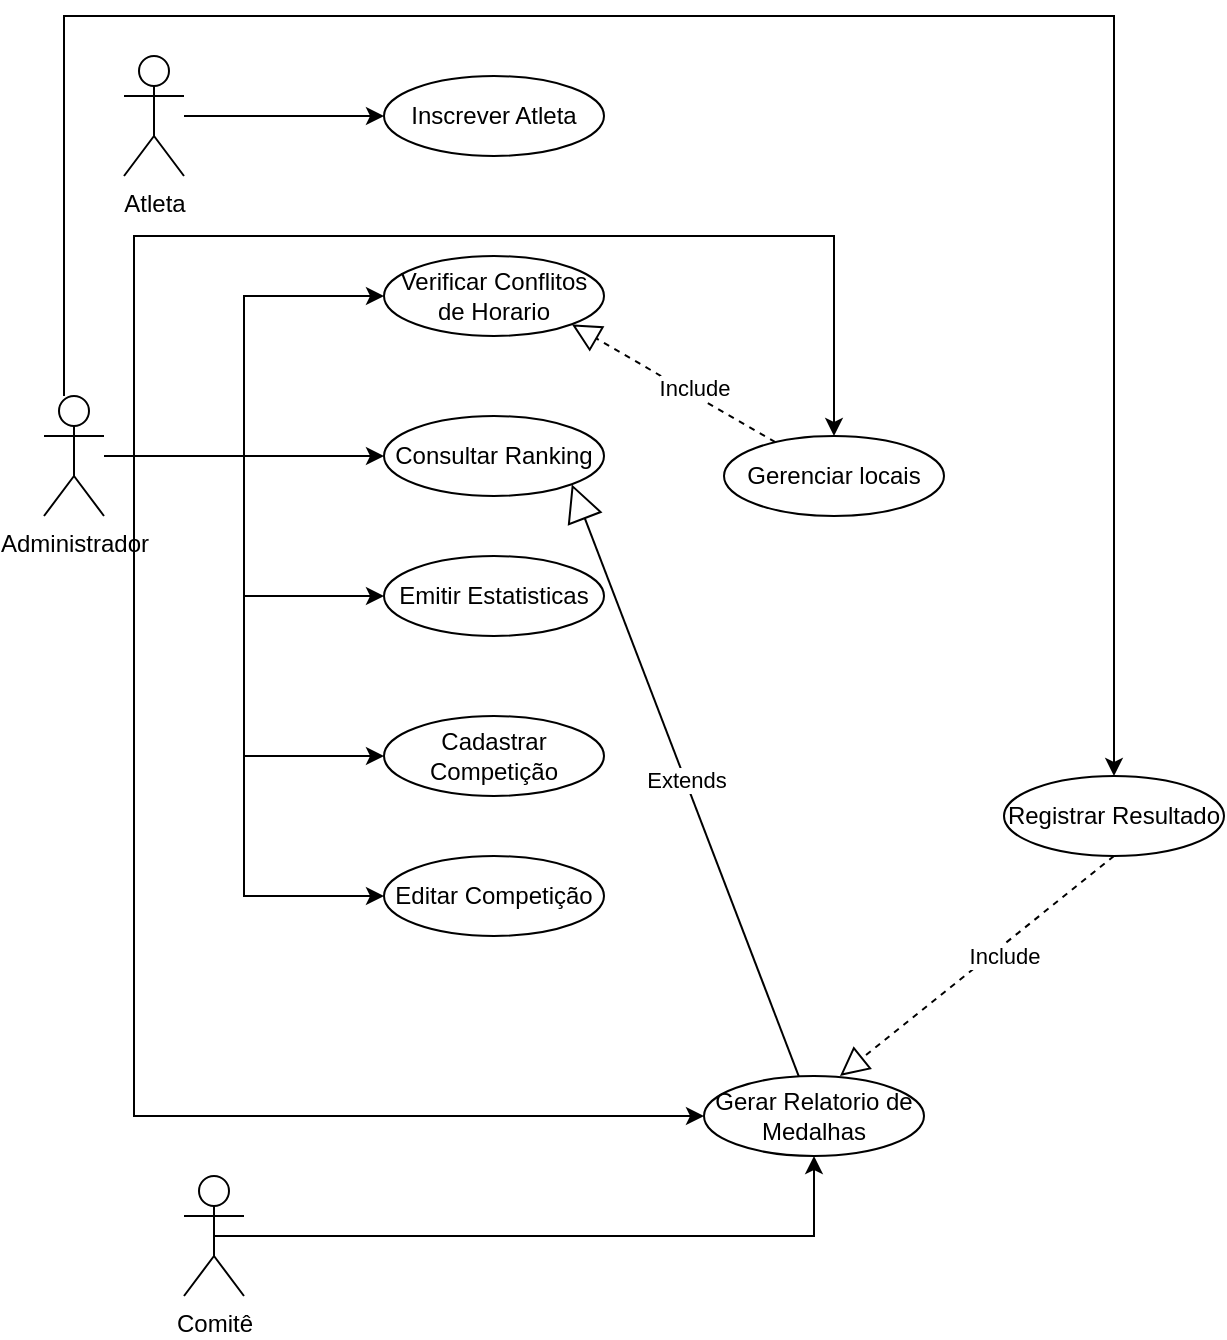 <mxfile version="28.2.4" pages="2">
  <diagram name="Página-1" id="vTpLMowqVWPcwkwb91qm">
    <mxGraphModel dx="695" dy="756" grid="1" gridSize="10" guides="1" tooltips="1" connect="1" arrows="1" fold="1" page="1" pageScale="1" pageWidth="827" pageHeight="1169" math="0" shadow="0">
      <root>
        <mxCell id="0" />
        <mxCell id="1" parent="0" />
        <mxCell id="RYSF5wg6l-NkyFcAEL5K-18" style="edgeStyle=orthogonalEdgeStyle;rounded=0;orthogonalLoop=1;jettySize=auto;html=1;" edge="1" parent="1" source="RYSF5wg6l-NkyFcAEL5K-1" target="RYSF5wg6l-NkyFcAEL5K-9">
          <mxGeometry relative="1" as="geometry" />
        </mxCell>
        <mxCell id="RYSF5wg6l-NkyFcAEL5K-1" value="Atleta" style="shape=umlActor;verticalLabelPosition=bottom;verticalAlign=top;html=1;outlineConnect=0;" vertex="1" parent="1">
          <mxGeometry x="100" y="110" width="30" height="60" as="geometry" />
        </mxCell>
        <mxCell id="RYSF5wg6l-NkyFcAEL5K-19" style="edgeStyle=orthogonalEdgeStyle;rounded=0;orthogonalLoop=1;jettySize=auto;html=1;entryX=0;entryY=0.5;entryDx=0;entryDy=0;" edge="1" parent="1" source="RYSF5wg6l-NkyFcAEL5K-2" target="RYSF5wg6l-NkyFcAEL5K-11">
          <mxGeometry relative="1" as="geometry" />
        </mxCell>
        <mxCell id="RYSF5wg6l-NkyFcAEL5K-20" style="edgeStyle=orthogonalEdgeStyle;rounded=0;orthogonalLoop=1;jettySize=auto;html=1;" edge="1" parent="1" source="RYSF5wg6l-NkyFcAEL5K-2" target="RYSF5wg6l-NkyFcAEL5K-14">
          <mxGeometry relative="1" as="geometry" />
        </mxCell>
        <mxCell id="RYSF5wg6l-NkyFcAEL5K-21" style="edgeStyle=orthogonalEdgeStyle;rounded=0;orthogonalLoop=1;jettySize=auto;html=1;entryX=0;entryY=0.5;entryDx=0;entryDy=0;" edge="1" parent="1" source="RYSF5wg6l-NkyFcAEL5K-2" target="RYSF5wg6l-NkyFcAEL5K-10">
          <mxGeometry relative="1" as="geometry" />
        </mxCell>
        <mxCell id="RYSF5wg6l-NkyFcAEL5K-22" style="edgeStyle=orthogonalEdgeStyle;rounded=0;orthogonalLoop=1;jettySize=auto;html=1;entryX=0;entryY=0.5;entryDx=0;entryDy=0;" edge="1" parent="1" source="RYSF5wg6l-NkyFcAEL5K-2" target="RYSF5wg6l-NkyFcAEL5K-13">
          <mxGeometry relative="1" as="geometry" />
        </mxCell>
        <mxCell id="RYSF5wg6l-NkyFcAEL5K-23" style="edgeStyle=orthogonalEdgeStyle;rounded=0;orthogonalLoop=1;jettySize=auto;html=1;entryX=0;entryY=0.5;entryDx=0;entryDy=0;" edge="1" parent="1" source="RYSF5wg6l-NkyFcAEL5K-2" target="RYSF5wg6l-NkyFcAEL5K-12">
          <mxGeometry relative="1" as="geometry" />
        </mxCell>
        <mxCell id="RYSF5wg6l-NkyFcAEL5K-25" style="edgeStyle=orthogonalEdgeStyle;rounded=0;orthogonalLoop=1;jettySize=auto;html=1;entryX=0;entryY=0.5;entryDx=0;entryDy=0;" edge="1" parent="1" source="RYSF5wg6l-NkyFcAEL5K-2" target="RYSF5wg6l-NkyFcAEL5K-15">
          <mxGeometry relative="1" as="geometry">
            <Array as="points">
              <mxPoint x="105" y="640" />
            </Array>
          </mxGeometry>
        </mxCell>
        <mxCell id="RYSF5wg6l-NkyFcAEL5K-33" style="edgeStyle=orthogonalEdgeStyle;rounded=0;orthogonalLoop=1;jettySize=auto;html=1;entryX=0.5;entryY=0;entryDx=0;entryDy=0;" edge="1" parent="1" source="RYSF5wg6l-NkyFcAEL5K-2" target="RYSF5wg6l-NkyFcAEL5K-16">
          <mxGeometry relative="1" as="geometry">
            <Array as="points">
              <mxPoint x="105" y="200" />
              <mxPoint x="455" y="200" />
            </Array>
          </mxGeometry>
        </mxCell>
        <mxCell id="RYSF5wg6l-NkyFcAEL5K-36" style="edgeStyle=orthogonalEdgeStyle;rounded=0;orthogonalLoop=1;jettySize=auto;html=1;" edge="1" parent="1" source="RYSF5wg6l-NkyFcAEL5K-2" target="RYSF5wg6l-NkyFcAEL5K-17">
          <mxGeometry relative="1" as="geometry">
            <Array as="points">
              <mxPoint x="70" y="90" />
              <mxPoint x="595" y="90" />
            </Array>
          </mxGeometry>
        </mxCell>
        <mxCell id="RYSF5wg6l-NkyFcAEL5K-2" value="Administrador" style="shape=umlActor;verticalLabelPosition=bottom;verticalAlign=top;html=1;outlineConnect=0;" vertex="1" parent="1">
          <mxGeometry x="60" y="280" width="30" height="60" as="geometry" />
        </mxCell>
        <mxCell id="RYSF5wg6l-NkyFcAEL5K-26" style="edgeStyle=orthogonalEdgeStyle;rounded=0;orthogonalLoop=1;jettySize=auto;html=1;exitX=0.5;exitY=0.5;exitDx=0;exitDy=0;exitPerimeter=0;entryX=0.5;entryY=1;entryDx=0;entryDy=0;" edge="1" parent="1" source="RYSF5wg6l-NkyFcAEL5K-5" target="RYSF5wg6l-NkyFcAEL5K-15">
          <mxGeometry relative="1" as="geometry" />
        </mxCell>
        <mxCell id="RYSF5wg6l-NkyFcAEL5K-5" value="Comitê" style="shape=umlActor;verticalLabelPosition=bottom;verticalAlign=top;html=1;outlineConnect=0;" vertex="1" parent="1">
          <mxGeometry x="130" y="670" width="30" height="60" as="geometry" />
        </mxCell>
        <mxCell id="RYSF5wg6l-NkyFcAEL5K-9" value="Inscrever Atleta" style="ellipse;whiteSpace=wrap;html=1;" vertex="1" parent="1">
          <mxGeometry x="230" y="120" width="110" height="40" as="geometry" />
        </mxCell>
        <mxCell id="RYSF5wg6l-NkyFcAEL5K-10" value="Emitir Estatisticas" style="ellipse;whiteSpace=wrap;html=1;" vertex="1" parent="1">
          <mxGeometry x="230" y="360" width="110" height="40" as="geometry" />
        </mxCell>
        <mxCell id="RYSF5wg6l-NkyFcAEL5K-11" value="Verificar Conflitos de Horario" style="ellipse;whiteSpace=wrap;html=1;" vertex="1" parent="1">
          <mxGeometry x="230" y="210" width="110" height="40" as="geometry" />
        </mxCell>
        <mxCell id="RYSF5wg6l-NkyFcAEL5K-12" value="Editar Competição" style="ellipse;whiteSpace=wrap;html=1;" vertex="1" parent="1">
          <mxGeometry x="230" y="510" width="110" height="40" as="geometry" />
        </mxCell>
        <mxCell id="RYSF5wg6l-NkyFcAEL5K-13" value="Cadastrar Competição" style="ellipse;whiteSpace=wrap;html=1;" vertex="1" parent="1">
          <mxGeometry x="230" y="440" width="110" height="40" as="geometry" />
        </mxCell>
        <mxCell id="RYSF5wg6l-NkyFcAEL5K-14" value="Consultar Ranking" style="ellipse;whiteSpace=wrap;html=1;" vertex="1" parent="1">
          <mxGeometry x="230" y="290" width="110" height="40" as="geometry" />
        </mxCell>
        <mxCell id="RYSF5wg6l-NkyFcAEL5K-15" value="Gerar Relatorio de Medalhas" style="ellipse;whiteSpace=wrap;html=1;" vertex="1" parent="1">
          <mxGeometry x="390" y="620" width="110" height="40" as="geometry" />
        </mxCell>
        <mxCell id="RYSF5wg6l-NkyFcAEL5K-16" value="Gerenciar locais" style="ellipse;whiteSpace=wrap;html=1;" vertex="1" parent="1">
          <mxGeometry x="400" y="300" width="110" height="40" as="geometry" />
        </mxCell>
        <mxCell id="RYSF5wg6l-NkyFcAEL5K-17" value="Registrar Resultado" style="ellipse;whiteSpace=wrap;html=1;" vertex="1" parent="1">
          <mxGeometry x="540" y="470" width="110" height="40" as="geometry" />
        </mxCell>
        <mxCell id="RYSF5wg6l-NkyFcAEL5K-28" value="Extends" style="endArrow=block;endSize=16;endFill=0;html=1;rounded=0;entryX=1;entryY=1;entryDx=0;entryDy=0;" edge="1" parent="1" source="RYSF5wg6l-NkyFcAEL5K-15" target="RYSF5wg6l-NkyFcAEL5K-14">
          <mxGeometry width="160" relative="1" as="geometry">
            <mxPoint x="200" y="550" as="sourcePoint" />
            <mxPoint x="360" y="550" as="targetPoint" />
          </mxGeometry>
        </mxCell>
        <mxCell id="RYSF5wg6l-NkyFcAEL5K-29" value="" style="endArrow=block;dashed=1;endFill=0;endSize=12;html=1;rounded=0;entryX=1;entryY=1;entryDx=0;entryDy=0;" edge="1" parent="1" source="RYSF5wg6l-NkyFcAEL5K-16" target="RYSF5wg6l-NkyFcAEL5K-11">
          <mxGeometry width="160" relative="1" as="geometry">
            <mxPoint x="200" y="550" as="sourcePoint" />
            <mxPoint x="360" y="550" as="targetPoint" />
          </mxGeometry>
        </mxCell>
        <mxCell id="RYSF5wg6l-NkyFcAEL5K-31" value="Include" style="edgeLabel;html=1;align=center;verticalAlign=middle;resizable=0;points=[];" vertex="1" connectable="0" parent="RYSF5wg6l-NkyFcAEL5K-29">
          <mxGeometry x="-0.172" y="-3" relative="1" as="geometry">
            <mxPoint as="offset" />
          </mxGeometry>
        </mxCell>
        <mxCell id="RYSF5wg6l-NkyFcAEL5K-30" value="" style="endArrow=block;dashed=1;endFill=0;endSize=12;html=1;rounded=0;entryX=0.618;entryY=0;entryDx=0;entryDy=0;entryPerimeter=0;exitX=0.5;exitY=1;exitDx=0;exitDy=0;" edge="1" parent="1" source="RYSF5wg6l-NkyFcAEL5K-17" target="RYSF5wg6l-NkyFcAEL5K-15">
          <mxGeometry width="160" relative="1" as="geometry">
            <mxPoint x="420" y="710" as="sourcePoint" />
            <mxPoint x="580" y="710" as="targetPoint" />
          </mxGeometry>
        </mxCell>
        <mxCell id="RYSF5wg6l-NkyFcAEL5K-32" value="Include" style="edgeLabel;html=1;align=center;verticalAlign=middle;resizable=0;points=[];" vertex="1" connectable="0" parent="RYSF5wg6l-NkyFcAEL5K-30">
          <mxGeometry x="-0.495" y="4" relative="1" as="geometry">
            <mxPoint x="-23" y="19" as="offset" />
          </mxGeometry>
        </mxCell>
      </root>
    </mxGraphModel>
  </diagram>
  <diagram id="TbTV3gqGE-XJcyPQ6M2U" name="Página-2">
    <mxGraphModel dx="1264" dy="1375" grid="1" gridSize="10" guides="1" tooltips="1" connect="1" arrows="1" fold="1" page="1" pageScale="1" pageWidth="827" pageHeight="1169" math="0" shadow="0">
      <root>
        <mxCell id="0" />
        <mxCell id="1" parent="0" />
        <mxCell id="nXiAyGhjp3MLY9a_Aqdb-5" value="" style="shape=folder;fontStyle=1;spacingTop=10;tabWidth=40;tabHeight=14;tabPosition=left;html=1;whiteSpace=wrap;" vertex="1" parent="1">
          <mxGeometry x="70" y="180" width="910" height="170" as="geometry" />
        </mxCell>
        <mxCell id="nXiAyGhjp3MLY9a_Aqdb-1" value="ServiçoRelatorio" style="swimlane;fontStyle=1;align=center;verticalAlign=top;childLayout=stackLayout;horizontal=1;startSize=26;horizontalStack=0;resizeParent=1;resizeParentMax=0;resizeLast=0;collapsible=1;marginBottom=0;whiteSpace=wrap;html=1;" vertex="1" parent="1">
          <mxGeometry x="80" y="240" width="190" height="90" as="geometry" />
        </mxCell>
        <mxCell id="nXiAyGhjp3MLY9a_Aqdb-3" value="" style="line;strokeWidth=1;fillColor=none;align=left;verticalAlign=middle;spacingTop=-1;spacingLeft=3;spacingRight=3;rotatable=0;labelPosition=right;points=[];portConstraint=eastwest;strokeColor=inherit;" vertex="1" parent="nXiAyGhjp3MLY9a_Aqdb-1">
          <mxGeometry y="26" width="190" height="8" as="geometry" />
        </mxCell>
        <mxCell id="nXiAyGhjp3MLY9a_Aqdb-4" value="+gerarRelatorioMedalhas()&lt;br&gt;+gerarRankingPaises()&lt;div&gt;+ferarEstatisticasPaticipacao()&lt;/div&gt;" style="text;strokeColor=none;fillColor=none;align=left;verticalAlign=top;spacingLeft=4;spacingRight=4;overflow=hidden;rotatable=0;points=[[0,0.5],[1,0.5]];portConstraint=eastwest;whiteSpace=wrap;html=1;" vertex="1" parent="nXiAyGhjp3MLY9a_Aqdb-1">
          <mxGeometry y="34" width="190" height="56" as="geometry" />
        </mxCell>
        <mxCell id="nXiAyGhjp3MLY9a_Aqdb-6" value="" style="shape=folder;fontStyle=1;spacingTop=10;tabWidth=40;tabHeight=14;tabPosition=left;html=1;whiteSpace=wrap;" vertex="1" parent="1">
          <mxGeometry x="560" y="400" width="670" height="700" as="geometry" />
        </mxCell>
        <mxCell id="nXiAyGhjp3MLY9a_Aqdb-7" value="" style="shape=folder;fontStyle=1;spacingTop=10;tabWidth=40;tabHeight=14;tabPosition=left;html=1;whiteSpace=wrap;" vertex="1" parent="1">
          <mxGeometry x="1140" y="190" width="730" height="160" as="geometry" />
        </mxCell>
        <mxCell id="nXiAyGhjp3MLY9a_Aqdb-8" value="ServiçoAtleta" style="swimlane;fontStyle=1;align=center;verticalAlign=top;childLayout=stackLayout;horizontal=1;startSize=26;horizontalStack=0;resizeParent=1;resizeParentMax=0;resizeLast=0;collapsible=1;marginBottom=0;whiteSpace=wrap;html=1;" vertex="1" parent="1">
          <mxGeometry x="290" y="240" width="290" height="80" as="geometry" />
        </mxCell>
        <mxCell id="nXiAyGhjp3MLY9a_Aqdb-10" value="" style="line;strokeWidth=1;fillColor=none;align=left;verticalAlign=middle;spacingTop=-1;spacingLeft=3;spacingRight=3;rotatable=0;labelPosition=right;points=[];portConstraint=eastwest;strokeColor=inherit;" vertex="1" parent="nXiAyGhjp3MLY9a_Aqdb-8">
          <mxGeometry y="26" width="290" height="8" as="geometry" />
        </mxCell>
        <mxCell id="nXiAyGhjp3MLY9a_Aqdb-11" value="+inscreverAtleta(a: Atleta, c: Competicao)&lt;div&gt;+validarIncricao(&lt;span style=&quot;background-color: transparent; color: light-dark(rgb(0, 0, 0), rgb(255, 255, 255));&quot;&gt;a: Atleta, c: Competicao): boolean&lt;/span&gt;&lt;/div&gt;" style="text;strokeColor=none;fillColor=none;align=left;verticalAlign=top;spacingLeft=4;spacingRight=4;overflow=hidden;rotatable=0;points=[[0,0.5],[1,0.5]];portConstraint=eastwest;whiteSpace=wrap;html=1;" vertex="1" parent="nXiAyGhjp3MLY9a_Aqdb-8">
          <mxGeometry y="34" width="290" height="46" as="geometry" />
        </mxCell>
        <mxCell id="nXiAyGhjp3MLY9a_Aqdb-12" value="Serviços" style="text;html=1;align=center;verticalAlign=middle;resizable=0;points=[];autosize=1;strokeColor=none;fillColor=none;" vertex="1" parent="1">
          <mxGeometry x="400" y="200" width="70" height="30" as="geometry" />
        </mxCell>
        <mxCell id="nXiAyGhjp3MLY9a_Aqdb-13" value="ServiçoCompeticao" style="swimlane;fontStyle=1;align=center;verticalAlign=top;childLayout=stackLayout;horizontal=1;startSize=26;horizontalStack=0;resizeParent=1;resizeParentMax=0;resizeLast=0;collapsible=1;marginBottom=0;whiteSpace=wrap;html=1;" vertex="1" parent="1">
          <mxGeometry x="600" y="225" width="350" height="110" as="geometry" />
        </mxCell>
        <mxCell id="nXiAyGhjp3MLY9a_Aqdb-15" value="" style="line;strokeWidth=1;fillColor=none;align=left;verticalAlign=middle;spacingTop=-1;spacingLeft=3;spacingRight=3;rotatable=0;labelPosition=right;points=[];portConstraint=eastwest;strokeColor=inherit;" vertex="1" parent="nXiAyGhjp3MLY9a_Aqdb-13">
          <mxGeometry y="26" width="350" height="8" as="geometry" />
        </mxCell>
        <mxCell id="nXiAyGhjp3MLY9a_Aqdb-16" value="+ cadastrarCompeticao(c: Competicao)&lt;div&gt;+alocarLocal(c: Competicao, l: Local)&lt;br&gt;+registrarResultado(&lt;span style=&quot;background-color: transparent; color: light-dark(rgb(0, 0, 0), rgb(255, 255, 255));&quot;&gt;c: Competicao, r: Resultado&lt;/span&gt;&lt;span style=&quot;background-color: transparent; color: light-dark(rgb(0, 0, 0), rgb(255, 255, 255));&quot;&gt;)&lt;/span&gt;&lt;/div&gt;&lt;div&gt;&lt;span style=&quot;background-color: transparent; color: light-dark(rgb(0, 0, 0), rgb(255, 255, 255));&quot;&gt;+verificarConflitos(l: Local, data: Date, horario: String): boolean&lt;/span&gt;&lt;/div&gt;" style="text;strokeColor=none;fillColor=none;align=left;verticalAlign=top;spacingLeft=4;spacingRight=4;overflow=hidden;rotatable=0;points=[[0,0.5],[1,0.5]];portConstraint=eastwest;whiteSpace=wrap;html=1;" vertex="1" parent="nXiAyGhjp3MLY9a_Aqdb-13">
          <mxGeometry y="34" width="350" height="76" as="geometry" />
        </mxCell>
        <mxCell id="nXiAyGhjp3MLY9a_Aqdb-17" value="RepositorioCompeticao" style="swimlane;fontStyle=1;align=center;verticalAlign=top;childLayout=stackLayout;horizontal=1;startSize=26;horizontalStack=0;resizeParent=1;resizeParentMax=0;resizeLast=0;collapsible=1;marginBottom=0;whiteSpace=wrap;html=1;" vertex="1" parent="1">
          <mxGeometry x="1160" y="255" width="210" height="80" as="geometry" />
        </mxCell>
        <mxCell id="nXiAyGhjp3MLY9a_Aqdb-19" value="" style="line;strokeWidth=1;fillColor=none;align=left;verticalAlign=middle;spacingTop=-1;spacingLeft=3;spacingRight=3;rotatable=0;labelPosition=right;points=[];portConstraint=eastwest;strokeColor=inherit;" vertex="1" parent="nXiAyGhjp3MLY9a_Aqdb-17">
          <mxGeometry y="26" width="210" height="8" as="geometry" />
        </mxCell>
        <mxCell id="nXiAyGhjp3MLY9a_Aqdb-20" value="+salvar(c: Competicao)&lt;div&gt;+buscarPorModalidade(nome: String)&lt;/div&gt;" style="text;strokeColor=none;fillColor=none;align=left;verticalAlign=top;spacingLeft=4;spacingRight=4;overflow=hidden;rotatable=0;points=[[0,0.5],[1,0.5]];portConstraint=eastwest;whiteSpace=wrap;html=1;" vertex="1" parent="nXiAyGhjp3MLY9a_Aqdb-17">
          <mxGeometry y="34" width="210" height="46" as="geometry" />
        </mxCell>
        <mxCell id="nXiAyGhjp3MLY9a_Aqdb-21" value="RepositorioAtleta" style="swimlane;fontStyle=1;align=center;verticalAlign=top;childLayout=stackLayout;horizontal=1;startSize=26;horizontalStack=0;resizeParent=1;resizeParentMax=0;resizeLast=0;collapsible=1;marginBottom=0;whiteSpace=wrap;html=1;" vertex="1" parent="1">
          <mxGeometry x="1410" y="255" width="200" height="70" as="geometry" />
        </mxCell>
        <mxCell id="nXiAyGhjp3MLY9a_Aqdb-23" value="" style="line;strokeWidth=1;fillColor=none;align=left;verticalAlign=middle;spacingTop=-1;spacingLeft=3;spacingRight=3;rotatable=0;labelPosition=right;points=[];portConstraint=eastwest;strokeColor=inherit;" vertex="1" parent="nXiAyGhjp3MLY9a_Aqdb-21">
          <mxGeometry y="26" width="200" height="8" as="geometry" />
        </mxCell>
        <mxCell id="nXiAyGhjp3MLY9a_Aqdb-24" value="+salvar(c: Competicao)&lt;div&gt;+buscarPorPais(p: Pais)&lt;/div&gt;" style="text;strokeColor=none;fillColor=none;align=left;verticalAlign=top;spacingLeft=4;spacingRight=4;overflow=hidden;rotatable=0;points=[[0,0.5],[1,0.5]];portConstraint=eastwest;whiteSpace=wrap;html=1;" vertex="1" parent="nXiAyGhjp3MLY9a_Aqdb-21">
          <mxGeometry y="34" width="200" height="36" as="geometry" />
        </mxCell>
        <mxCell id="nXiAyGhjp3MLY9a_Aqdb-25" value="RepositorioPais" style="swimlane;fontStyle=1;align=center;verticalAlign=top;childLayout=stackLayout;horizontal=1;startSize=20;horizontalStack=0;resizeParent=1;resizeParentMax=0;resizeLast=0;collapsible=1;marginBottom=0;whiteSpace=wrap;html=1;" vertex="1" parent="1">
          <mxGeometry x="1654" y="250" width="180" height="84" as="geometry" />
        </mxCell>
        <mxCell id="nXiAyGhjp3MLY9a_Aqdb-27" value="" style="line;strokeWidth=1;fillColor=none;align=left;verticalAlign=middle;spacingTop=-1;spacingLeft=3;spacingRight=3;rotatable=0;labelPosition=right;points=[];portConstraint=eastwest;strokeColor=inherit;" vertex="1" parent="nXiAyGhjp3MLY9a_Aqdb-25">
          <mxGeometry y="20" width="180" height="8" as="geometry" />
        </mxCell>
        <mxCell id="nXiAyGhjp3MLY9a_Aqdb-28" value="+atualizarMetalhas(p: Pais)&lt;div&gt;&lt;div&gt;&lt;div&gt;&lt;/div&gt;&lt;div&gt;&lt;/div&gt;&lt;div&gt;&lt;/div&gt;&lt;/div&gt;&lt;/div&gt;&lt;div&gt;+listarTodos()&lt;/div&gt;" style="text;strokeColor=none;fillColor=none;align=left;verticalAlign=top;spacingLeft=4;spacingRight=4;overflow=hidden;rotatable=0;points=[[0,0.5],[1,0.5]];portConstraint=eastwest;whiteSpace=wrap;html=1;" vertex="1" parent="nXiAyGhjp3MLY9a_Aqdb-25">
          <mxGeometry y="28" width="180" height="56" as="geometry" />
        </mxCell>
        <mxCell id="nXiAyGhjp3MLY9a_Aqdb-33" value="Persistência" style="text;html=1;align=center;verticalAlign=middle;resizable=0;points=[];autosize=1;strokeColor=none;fillColor=none;" vertex="1" parent="1">
          <mxGeometry x="1460" y="210" width="90" height="30" as="geometry" />
        </mxCell>
        <mxCell id="nXiAyGhjp3MLY9a_Aqdb-59" style="edgeStyle=orthogonalEdgeStyle;rounded=0;orthogonalLoop=1;jettySize=auto;html=1;entryX=0.5;entryY=0;entryDx=0;entryDy=0;" edge="1" parent="1" source="nXiAyGhjp3MLY9a_Aqdb-34" target="nXiAyGhjp3MLY9a_Aqdb-42">
          <mxGeometry relative="1" as="geometry" />
        </mxCell>
        <mxCell id="nXiAyGhjp3MLY9a_Aqdb-60" value="1" style="edgeLabel;html=1;align=center;verticalAlign=middle;resizable=0;points=[];" vertex="1" connectable="0" parent="nXiAyGhjp3MLY9a_Aqdb-59">
          <mxGeometry x="-0.178" relative="1" as="geometry">
            <mxPoint x="10" y="-20" as="offset" />
          </mxGeometry>
        </mxCell>
        <mxCell id="nXiAyGhjp3MLY9a_Aqdb-61" value="1" style="edgeLabel;html=1;align=center;verticalAlign=middle;resizable=0;points=[];" vertex="1" connectable="0" parent="nXiAyGhjp3MLY9a_Aqdb-59">
          <mxGeometry x="0.415" relative="1" as="geometry">
            <mxPoint x="10" as="offset" />
          </mxGeometry>
        </mxCell>
        <mxCell id="nXiAyGhjp3MLY9a_Aqdb-34" value="Competicao" style="swimlane;fontStyle=1;align=center;verticalAlign=top;childLayout=stackLayout;horizontal=1;startSize=26;horizontalStack=0;resizeParent=1;resizeParentMax=0;resizeLast=0;collapsible=1;marginBottom=0;whiteSpace=wrap;html=1;" vertex="1" parent="1">
          <mxGeometry x="915.5" y="430" width="210" height="210" as="geometry" />
        </mxCell>
        <mxCell id="nXiAyGhjp3MLY9a_Aqdb-35" value="-idCompeticao: int&lt;div&gt;-nomeModalidade: String&lt;/div&gt;&lt;div&gt;-data: Date&lt;/div&gt;&lt;div&gt;-horario: String&lt;/div&gt;&lt;div&gt;-local: String&lt;/div&gt;&lt;div&gt;-status: String&lt;/div&gt;&lt;div&gt;-atletas: List&amp;lt;Atleta&amp;gt;&lt;/div&gt;&lt;div&gt;-resultado: Resultado&lt;/div&gt;" style="text;strokeColor=none;fillColor=none;align=left;verticalAlign=top;spacingLeft=4;spacingRight=4;overflow=hidden;rotatable=0;points=[[0,0.5],[1,0.5]];portConstraint=eastwest;whiteSpace=wrap;html=1;" vertex="1" parent="nXiAyGhjp3MLY9a_Aqdb-34">
          <mxGeometry y="26" width="210" height="124" as="geometry" />
        </mxCell>
        <mxCell id="nXiAyGhjp3MLY9a_Aqdb-36" value="" style="line;strokeWidth=1;fillColor=none;align=left;verticalAlign=middle;spacingTop=-1;spacingLeft=3;spacingRight=3;rotatable=0;labelPosition=right;points=[];portConstraint=eastwest;strokeColor=inherit;" vertex="1" parent="nXiAyGhjp3MLY9a_Aqdb-34">
          <mxGeometry y="150" width="210" height="8" as="geometry" />
        </mxCell>
        <mxCell id="nXiAyGhjp3MLY9a_Aqdb-37" value="+adicionarAtleta(a: Atleta)&lt;div&gt;+definirResultado(r: Resultado)&lt;/div&gt;&lt;div&gt;+alterarLocal(l: Local)&lt;/div&gt;" style="text;strokeColor=none;fillColor=none;align=left;verticalAlign=top;spacingLeft=4;spacingRight=4;overflow=hidden;rotatable=0;points=[[0,0.5],[1,0.5]];portConstraint=eastwest;whiteSpace=wrap;html=1;" vertex="1" parent="nXiAyGhjp3MLY9a_Aqdb-34">
          <mxGeometry y="158" width="210" height="52" as="geometry" />
        </mxCell>
        <mxCell id="nXiAyGhjp3MLY9a_Aqdb-38" value="Atleta" style="swimlane;fontStyle=1;align=center;verticalAlign=top;childLayout=stackLayout;horizontal=1;startSize=26;horizontalStack=0;resizeParent=1;resizeParentMax=0;resizeLast=0;collapsible=1;marginBottom=0;whiteSpace=wrap;html=1;" vertex="1" parent="1">
          <mxGeometry x="630" y="700" width="250" height="170" as="geometry" />
        </mxCell>
        <mxCell id="nXiAyGhjp3MLY9a_Aqdb-39" value="-idAtleta: int&lt;div&gt;-nome: String&lt;/div&gt;&lt;div&gt;-idade: int&lt;/div&gt;&lt;div&gt;-genero: String&lt;/div&gt;&lt;div&gt;-pais: Pais&lt;/div&gt;&lt;div&gt;-competicoes: List&amp;lt;Competicao&amp;gt;&lt;/div&gt;" style="text;strokeColor=none;fillColor=none;align=left;verticalAlign=top;spacingLeft=4;spacingRight=4;overflow=hidden;rotatable=0;points=[[0,0.5],[1,0.5]];portConstraint=eastwest;whiteSpace=wrap;html=1;" vertex="1" parent="nXiAyGhjp3MLY9a_Aqdb-38">
          <mxGeometry y="26" width="250" height="94" as="geometry" />
        </mxCell>
        <mxCell id="nXiAyGhjp3MLY9a_Aqdb-40" value="" style="line;strokeWidth=1;fillColor=none;align=left;verticalAlign=middle;spacingTop=-1;spacingLeft=3;spacingRight=3;rotatable=0;labelPosition=right;points=[];portConstraint=eastwest;strokeColor=inherit;" vertex="1" parent="nXiAyGhjp3MLY9a_Aqdb-38">
          <mxGeometry y="120" width="250" height="8" as="geometry" />
        </mxCell>
        <mxCell id="nXiAyGhjp3MLY9a_Aqdb-41" value="+inscricao(competicao: Competicao)&lt;div&gt;+listarCompeticao()&lt;/div&gt;" style="text;strokeColor=none;fillColor=none;align=left;verticalAlign=top;spacingLeft=4;spacingRight=4;overflow=hidden;rotatable=0;points=[[0,0.5],[1,0.5]];portConstraint=eastwest;whiteSpace=wrap;html=1;" vertex="1" parent="nXiAyGhjp3MLY9a_Aqdb-38">
          <mxGeometry y="128" width="250" height="42" as="geometry" />
        </mxCell>
        <mxCell id="nXiAyGhjp3MLY9a_Aqdb-42" value="Resultado" style="swimlane;fontStyle=1;align=center;verticalAlign=top;childLayout=stackLayout;horizontal=1;startSize=26;horizontalStack=0;resizeParent=1;resizeParentMax=0;resizeLast=0;collapsible=1;marginBottom=0;whiteSpace=wrap;html=1;" vertex="1" parent="1">
          <mxGeometry x="915.5" y="713" width="210" height="144" as="geometry" />
        </mxCell>
        <mxCell id="nXiAyGhjp3MLY9a_Aqdb-43" value="-idResultado: int&lt;br&gt;-vencedor: Atleta&lt;div&gt;-segundoLugar: Atleta&lt;/div&gt;&lt;div&gt;-terceiroLugar: Atleta&lt;/div&gt;&lt;div&gt;-tempoOuPonto: String&lt;/div&gt;" style="text;strokeColor=none;fillColor=none;align=left;verticalAlign=top;spacingLeft=4;spacingRight=4;overflow=hidden;rotatable=0;points=[[0,0.5],[1,0.5]];portConstraint=eastwest;whiteSpace=wrap;html=1;" vertex="1" parent="nXiAyGhjp3MLY9a_Aqdb-42">
          <mxGeometry y="26" width="210" height="84" as="geometry" />
        </mxCell>
        <mxCell id="nXiAyGhjp3MLY9a_Aqdb-44" value="" style="line;strokeWidth=1;fillColor=none;align=left;verticalAlign=middle;spacingTop=-1;spacingLeft=3;spacingRight=3;rotatable=0;labelPosition=right;points=[];portConstraint=eastwest;strokeColor=inherit;" vertex="1" parent="nXiAyGhjp3MLY9a_Aqdb-42">
          <mxGeometry y="110" width="210" height="8" as="geometry" />
        </mxCell>
        <mxCell id="nXiAyGhjp3MLY9a_Aqdb-45" value="+ calcularPontuacao()" style="text;strokeColor=none;fillColor=none;align=left;verticalAlign=top;spacingLeft=4;spacingRight=4;overflow=hidden;rotatable=0;points=[[0,0.5],[1,0.5]];portConstraint=eastwest;whiteSpace=wrap;html=1;" vertex="1" parent="nXiAyGhjp3MLY9a_Aqdb-42">
          <mxGeometry y="118" width="210" height="26" as="geometry" />
        </mxCell>
        <mxCell id="nXiAyGhjp3MLY9a_Aqdb-50" value="Pais" style="swimlane;fontStyle=1;align=center;verticalAlign=top;childLayout=stackLayout;horizontal=1;startSize=26;horizontalStack=0;resizeParent=1;resizeParentMax=0;resizeLast=0;collapsible=1;marginBottom=0;whiteSpace=wrap;html=1;" vertex="1" parent="1">
          <mxGeometry x="600" y="930" width="350" height="144" as="geometry" />
        </mxCell>
        <mxCell id="nXiAyGhjp3MLY9a_Aqdb-51" value="&lt;div&gt;- nome : String&lt;/div&gt;&lt;div&gt;- codigoISO : String&lt;/div&gt;&lt;div&gt;- totalOuro : int&lt;/div&gt;&lt;div&gt;- totalPrata : int&lt;/div&gt;&lt;div&gt;- totalBronze : int&lt;/div&gt;" style="text;strokeColor=none;fillColor=none;align=left;verticalAlign=top;spacingLeft=4;spacingRight=4;overflow=hidden;rotatable=0;points=[[0,0.5],[1,0.5]];portConstraint=eastwest;whiteSpace=wrap;html=1;" vertex="1" parent="nXiAyGhjp3MLY9a_Aqdb-50">
          <mxGeometry y="26" width="350" height="84" as="geometry" />
        </mxCell>
        <mxCell id="nXiAyGhjp3MLY9a_Aqdb-52" value="" style="line;strokeWidth=1;fillColor=none;align=left;verticalAlign=middle;spacingTop=-1;spacingLeft=3;spacingRight=3;rotatable=0;labelPosition=right;points=[];portConstraint=eastwest;strokeColor=inherit;" vertex="1" parent="nXiAyGhjp3MLY9a_Aqdb-50">
          <mxGeometry y="110" width="350" height="8" as="geometry" />
        </mxCell>
        <mxCell id="nXiAyGhjp3MLY9a_Aqdb-53" value="+ verificarDisponibilidade(data : Date, horario : String) : boolean" style="text;strokeColor=none;fillColor=none;align=left;verticalAlign=top;spacingLeft=4;spacingRight=4;overflow=hidden;rotatable=0;points=[[0,0.5],[1,0.5]];portConstraint=eastwest;whiteSpace=wrap;html=1;" vertex="1" parent="nXiAyGhjp3MLY9a_Aqdb-50">
          <mxGeometry y="118" width="350" height="26" as="geometry" />
        </mxCell>
        <mxCell id="nXiAyGhjp3MLY9a_Aqdb-54" style="edgeStyle=orthogonalEdgeStyle;rounded=0;orthogonalLoop=1;jettySize=auto;html=1;entryX=0.443;entryY=0.017;entryDx=0;entryDy=0;entryPerimeter=0;" edge="1" parent="1" source="nXiAyGhjp3MLY9a_Aqdb-38" target="nXiAyGhjp3MLY9a_Aqdb-50">
          <mxGeometry relative="1" as="geometry" />
        </mxCell>
        <mxCell id="nXiAyGhjp3MLY9a_Aqdb-55" value="1" style="edgeLabel;html=1;align=center;verticalAlign=middle;resizable=0;points=[];" vertex="1" connectable="0" parent="nXiAyGhjp3MLY9a_Aqdb-54">
          <mxGeometry x="-0.227" y="3" relative="1" as="geometry">
            <mxPoint x="2" y="-15" as="offset" />
          </mxGeometry>
        </mxCell>
        <mxCell id="nXiAyGhjp3MLY9a_Aqdb-56" value="1" style="edgeLabel;html=1;align=center;verticalAlign=middle;resizable=0;points=[];" vertex="1" connectable="0" parent="nXiAyGhjp3MLY9a_Aqdb-54">
          <mxGeometry x="0.376" y="1" relative="1" as="geometry">
            <mxPoint x="4" as="offset" />
          </mxGeometry>
        </mxCell>
        <mxCell id="nXiAyGhjp3MLY9a_Aqdb-57" value="1..*" style="edgeStyle=orthogonalEdgeStyle;rounded=0;orthogonalLoop=1;jettySize=auto;html=1;entryX=0.657;entryY=0.015;entryDx=0;entryDy=0;entryPerimeter=0;exitX=0.018;exitY=0.407;exitDx=0;exitDy=0;exitPerimeter=0;" edge="1" parent="1" source="nXiAyGhjp3MLY9a_Aqdb-37">
          <mxGeometry x="0.833" y="10" relative="1" as="geometry">
            <mxPoint x="891.25" y="611.45" as="sourcePoint" />
            <mxPoint x="770.0" y="700" as="targetPoint" />
            <mxPoint as="offset" />
          </mxGeometry>
        </mxCell>
        <mxCell id="nXiAyGhjp3MLY9a_Aqdb-58" value="1..*" style="edgeLabel;html=1;align=center;verticalAlign=middle;resizable=0;points=[];" vertex="1" connectable="0" parent="nXiAyGhjp3MLY9a_Aqdb-57">
          <mxGeometry x="-0.39" y="3" relative="1" as="geometry">
            <mxPoint x="49" y="-12" as="offset" />
          </mxGeometry>
        </mxCell>
        <mxCell id="nXiAyGhjp3MLY9a_Aqdb-62" value="Entidade" style="text;html=1;align=center;verticalAlign=middle;resizable=0;points=[];autosize=1;strokeColor=none;fillColor=none;" vertex="1" parent="1">
          <mxGeometry x="830" y="420" width="70" height="30" as="geometry" />
        </mxCell>
      </root>
    </mxGraphModel>
  </diagram>
</mxfile>
